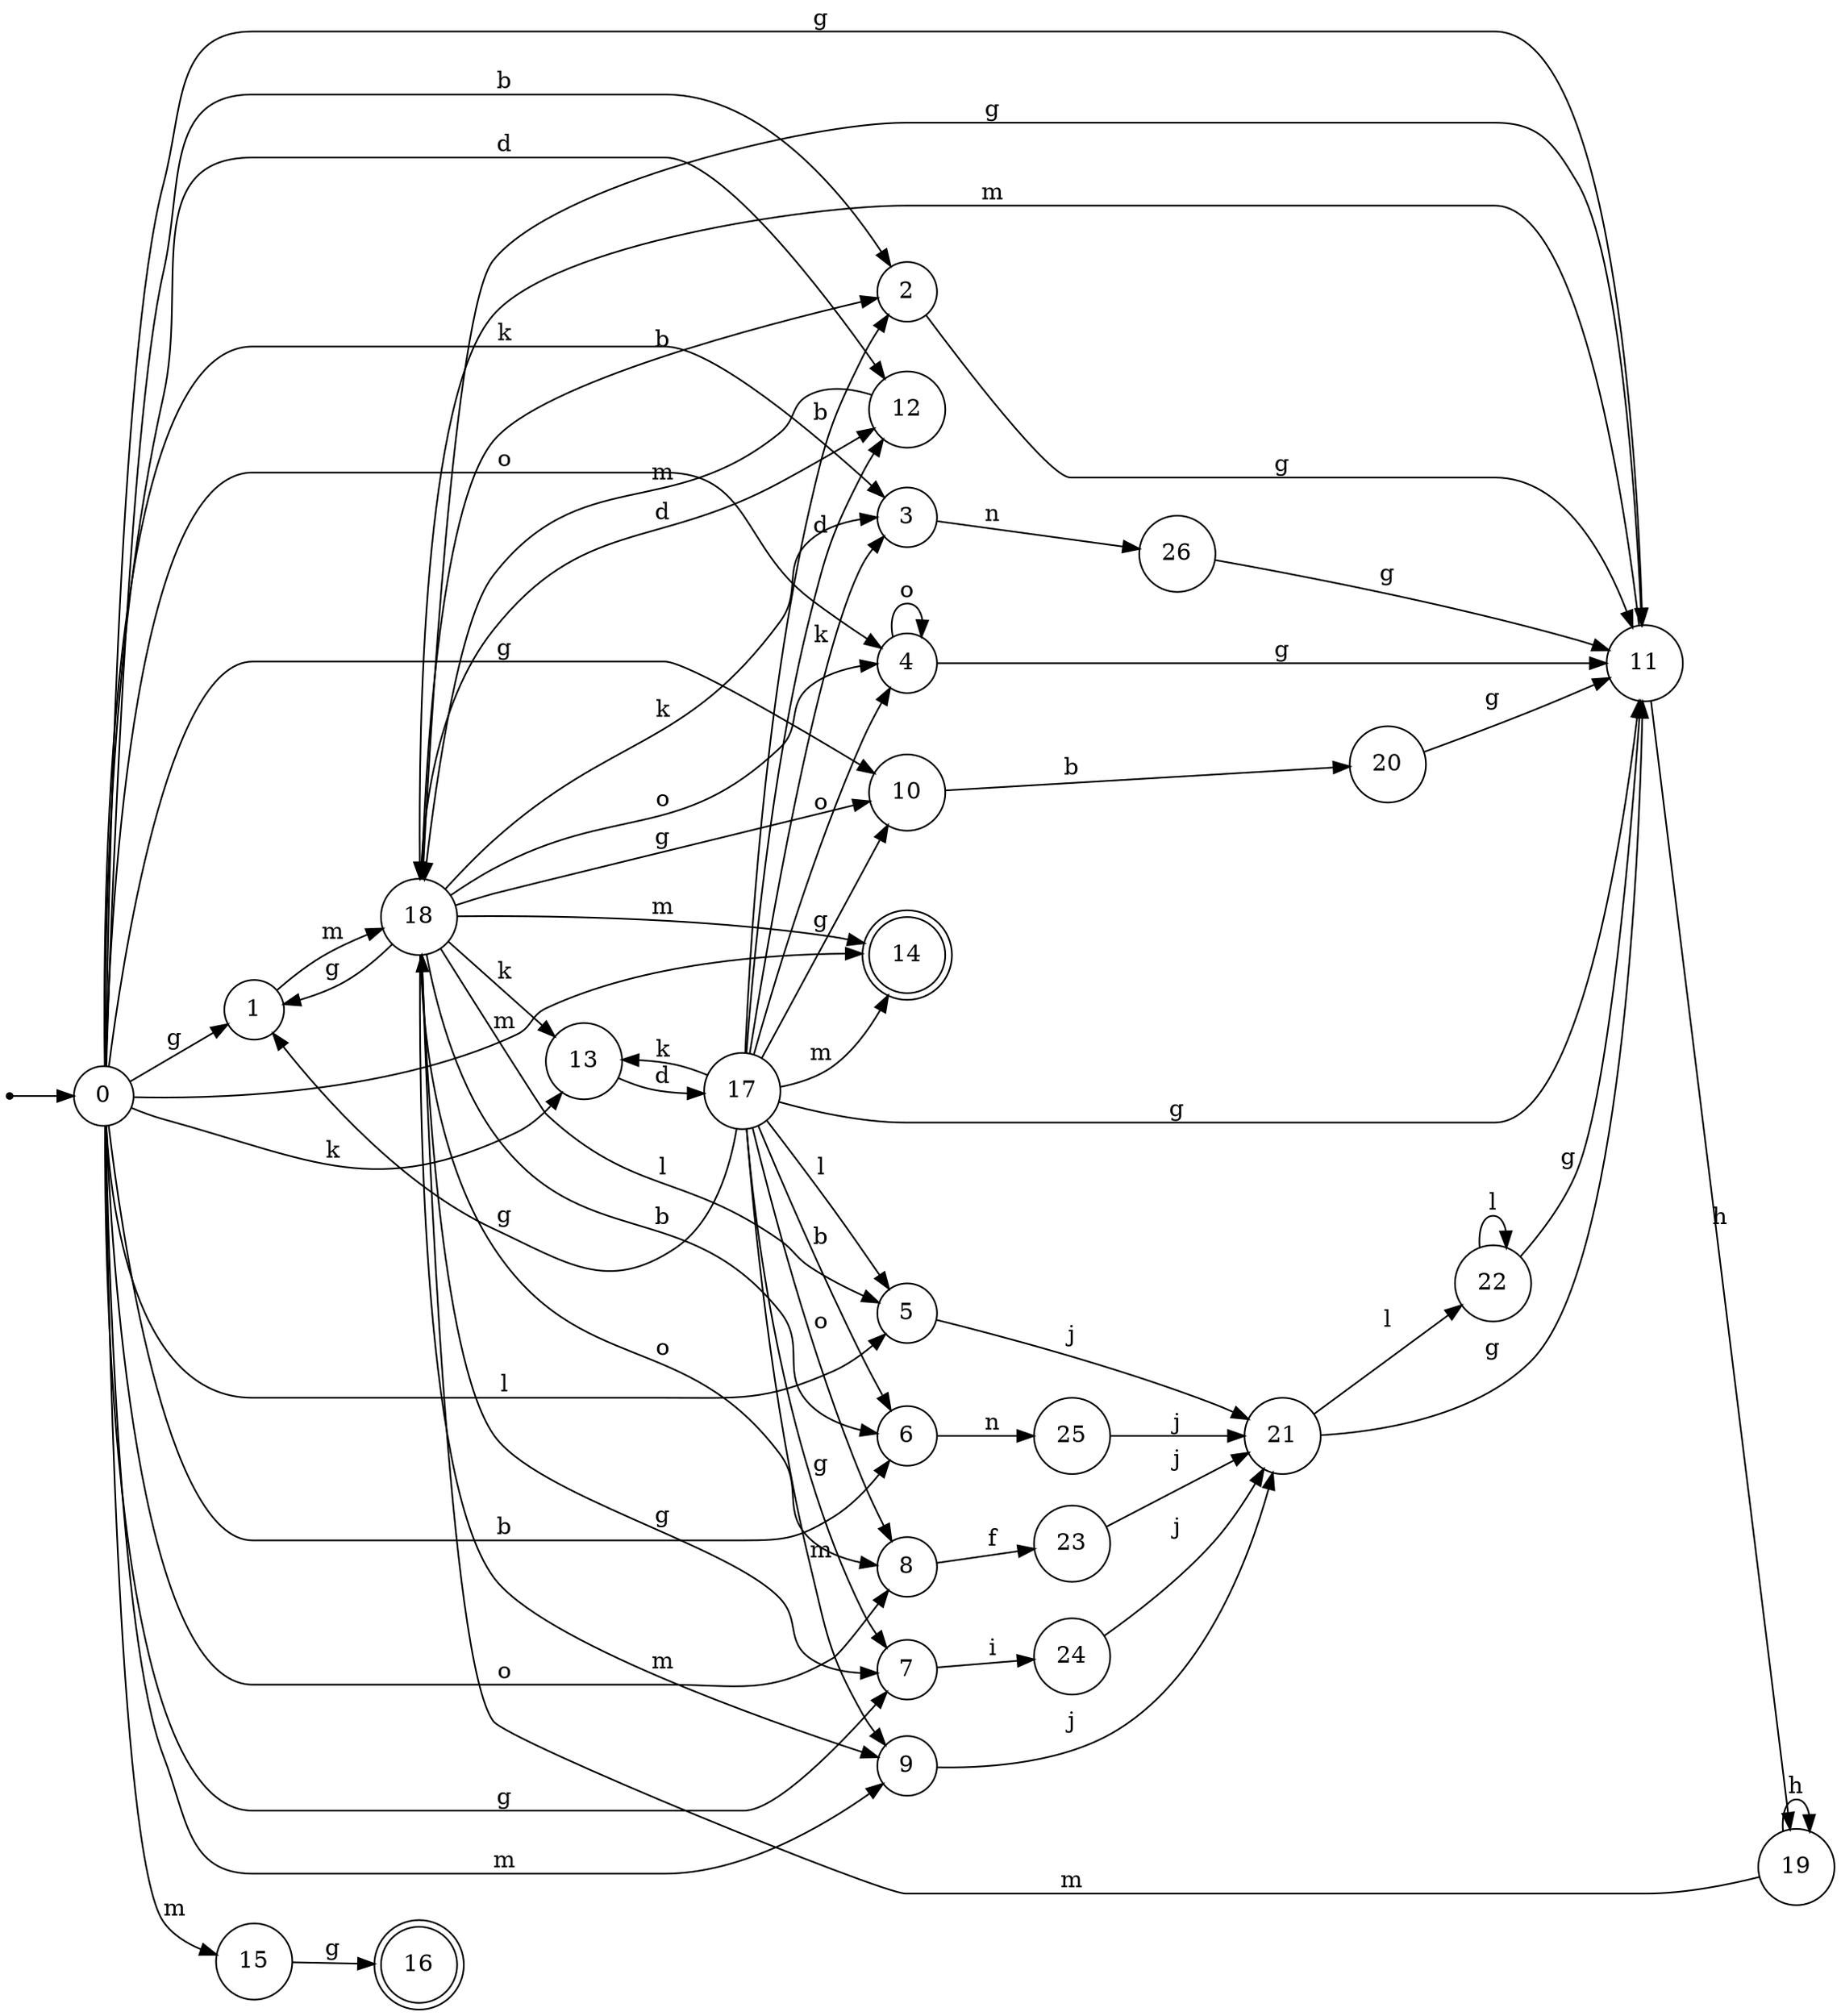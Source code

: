 digraph finite_state_machine {
rankdir=LR;
size="20,20";
node [shape = point]; "dummy0"
node [shape = circle]; "0";
"dummy0" -> "0";
node [shape = circle]; "1";
node [shape = circle]; "2";
node [shape = circle]; "3";
node [shape = circle]; "4";
node [shape = circle]; "5";
node [shape = circle]; "6";
node [shape = circle]; "7";
node [shape = circle]; "8";
node [shape = circle]; "9";
node [shape = circle]; "10";
node [shape = circle]; "11";
node [shape = circle]; "12";
node [shape = circle]; "13";
node [shape = doublecircle]; "14";node [shape = circle]; "15";
node [shape = doublecircle]; "16";node [shape = circle]; "17";
node [shape = circle]; "18";
node [shape = circle]; "19";
node [shape = circle]; "20";
node [shape = circle]; "21";
node [shape = circle]; "22";
node [shape = circle]; "23";
node [shape = circle]; "24";
node [shape = circle]; "25";
node [shape = circle]; "26";
"0" -> "1" [label = "g"];
 "0" -> "10" [label = "g"];
 "0" -> "11" [label = "g"];
 "0" -> "7" [label = "g"];
 "0" -> "2" [label = "b"];
 "0" -> "6" [label = "b"];
 "0" -> "3" [label = "k"];
 "0" -> "13" [label = "k"];
 "0" -> "8" [label = "o"];
 "0" -> "4" [label = "o"];
 "0" -> "5" [label = "l"];
 "0" -> "9" [label = "m"];
 "0" -> "14" [label = "m"];
 "0" -> "15" [label = "m"];
 "0" -> "12" [label = "d"];
 "15" -> "16" [label = "g"];
 "13" -> "17" [label = "d"];
 "17" -> "3" [label = "k"];
 "17" -> "13" [label = "k"];
 "17" -> "1" [label = "g"];
 "17" -> "10" [label = "g"];
 "17" -> "11" [label = "g"];
 "17" -> "7" [label = "g"];
 "17" -> "2" [label = "b"];
 "17" -> "6" [label = "b"];
 "17" -> "8" [label = "o"];
 "17" -> "4" [label = "o"];
 "17" -> "5" [label = "l"];
 "17" -> "9" [label = "m"];
 "17" -> "14" [label = "m"];
 "17" -> "12" [label = "d"];
 "12" -> "18" [label = "m"];
 "18" -> "1" [label = "g"];
 "18" -> "10" [label = "g"];
 "18" -> "11" [label = "g"];
 "18" -> "7" [label = "g"];
 "18" -> "2" [label = "b"];
 "18" -> "6" [label = "b"];
 "18" -> "3" [label = "k"];
 "18" -> "13" [label = "k"];
 "18" -> "8" [label = "o"];
 "18" -> "4" [label = "o"];
 "18" -> "5" [label = "l"];
 "18" -> "9" [label = "m"];
 "18" -> "14" [label = "m"];
 "18" -> "12" [label = "d"];
 "11" -> "19" [label = "h"];
 "11" -> "18" [label = "m"];
 "19" -> "19" [label = "h"];
 "19" -> "18" [label = "m"];
 "10" -> "20" [label = "b"];
 "20" -> "11" [label = "g"];
 "9" -> "21" [label = "j"];
 "21" -> "22" [label = "l"];
 "21" -> "11" [label = "g"];
 "22" -> "22" [label = "l"];
 "22" -> "11" [label = "g"];
 "8" -> "23" [label = "f"];
 "23" -> "21" [label = "j"];
 "7" -> "24" [label = "i"];
 "24" -> "21" [label = "j"];
 "6" -> "25" [label = "n"];
 "25" -> "21" [label = "j"];
 "5" -> "21" [label = "j"];
 "4" -> "4" [label = "o"];
 "4" -> "11" [label = "g"];
 "3" -> "26" [label = "n"];
 "26" -> "11" [label = "g"];
 "2" -> "11" [label = "g"];
 "1" -> "18" [label = "m"];
 }
